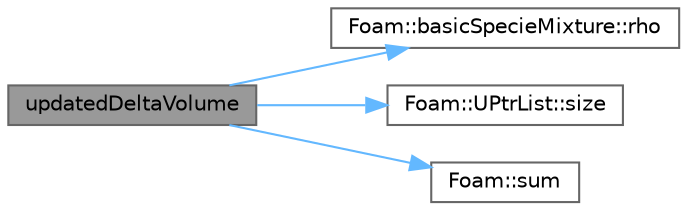 digraph "updatedDeltaVolume"
{
 // LATEX_PDF_SIZE
  bgcolor="transparent";
  edge [fontname=Helvetica,fontsize=10,labelfontname=Helvetica,labelfontsize=10];
  node [fontname=Helvetica,fontsize=10,shape=box,height=0.2,width=0.4];
  rankdir="LR";
  Node1 [id="Node000001",label="updatedDeltaVolume",height=0.2,width=0.4,color="gray40", fillcolor="grey60", style="filled", fontcolor="black",tooltip=" "];
  Node1 -> Node2 [id="edge1_Node000001_Node000002",color="steelblue1",style="solid",tooltip=" "];
  Node2 [id="Node000002",label="Foam::basicSpecieMixture::rho",height=0.2,width=0.4,color="grey40", fillcolor="white", style="filled",URL="$classFoam_1_1basicSpecieMixture.html#a0558253773bed8a0c4a168302103fcf7",tooltip=" "];
  Node1 -> Node3 [id="edge2_Node000001_Node000003",color="steelblue1",style="solid",tooltip=" "];
  Node3 [id="Node000003",label="Foam::UPtrList::size",height=0.2,width=0.4,color="grey40", fillcolor="white", style="filled",URL="$classFoam_1_1UPtrList.html#a95603446b248fe1ecf5dc59bcc2eaff0",tooltip=" "];
  Node1 -> Node4 [id="edge3_Node000001_Node000004",color="steelblue1",style="solid",tooltip=" "];
  Node4 [id="Node000004",label="Foam::sum",height=0.2,width=0.4,color="grey40", fillcolor="white", style="filled",URL="$namespaceFoam.html#a2cd7d5e4cff6c81c1d5cb871bd572b18",tooltip=" "];
}
